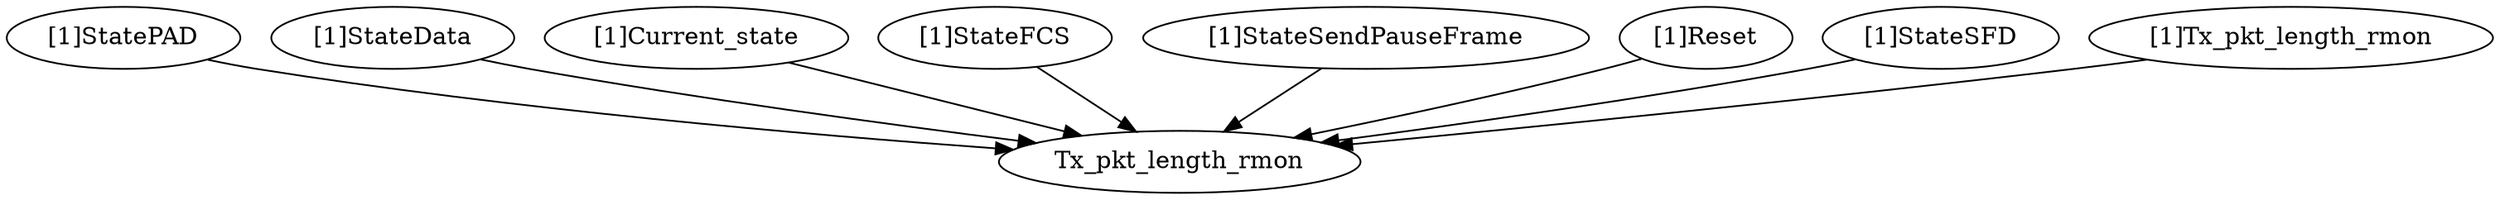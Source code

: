 strict digraph "" {
	"[1]StatePAD"	 [complexity=10,
		importance=0.0209682259201,
		rank=0.00209682259201];
	Tx_pkt_length_rmon	 [complexity=2,
		importance=0.0125369699905,
		rank=0.00626848499523];
	"[1]StatePAD" -> Tx_pkt_length_rmon;
	"[1]StateData"	 [complexity=10,
		importance=0.0209682259201,
		rank=0.00209682259201];
	"[1]StateData" -> Tx_pkt_length_rmon;
	"[1]Current_state"	 [complexity=12,
		importance=0.0915095162176,
		rank=0.00762579301813];
	"[1]Current_state" -> Tx_pkt_length_rmon;
	"[1]StateFCS"	 [complexity=10,
		importance=0.0209682259201,
		rank=0.00209682259201];
	"[1]StateFCS" -> Tx_pkt_length_rmon;
	"[1]StateSendPauseFrame"	 [complexity=10,
		importance=0.0209682259201,
		rank=0.00209682259201];
	"[1]StateSendPauseFrame" -> Tx_pkt_length_rmon;
	"[1]Reset"	 [complexity=3,
		importance=0.046042165901,
		rank=0.0153473886337];
	"[1]Reset" -> Tx_pkt_length_rmon;
	"[1]StateSFD"	 [complexity=4,
		importance=0.0335051959106,
		rank=0.00837629897764];
	"[1]StateSFD" -> Tx_pkt_length_rmon;
	"[1]Tx_pkt_length_rmon"	 [complexity=4,
		importance=0.0250739399809,
		rank=0.00626848499523];
	"[1]Tx_pkt_length_rmon" -> Tx_pkt_length_rmon;
}
